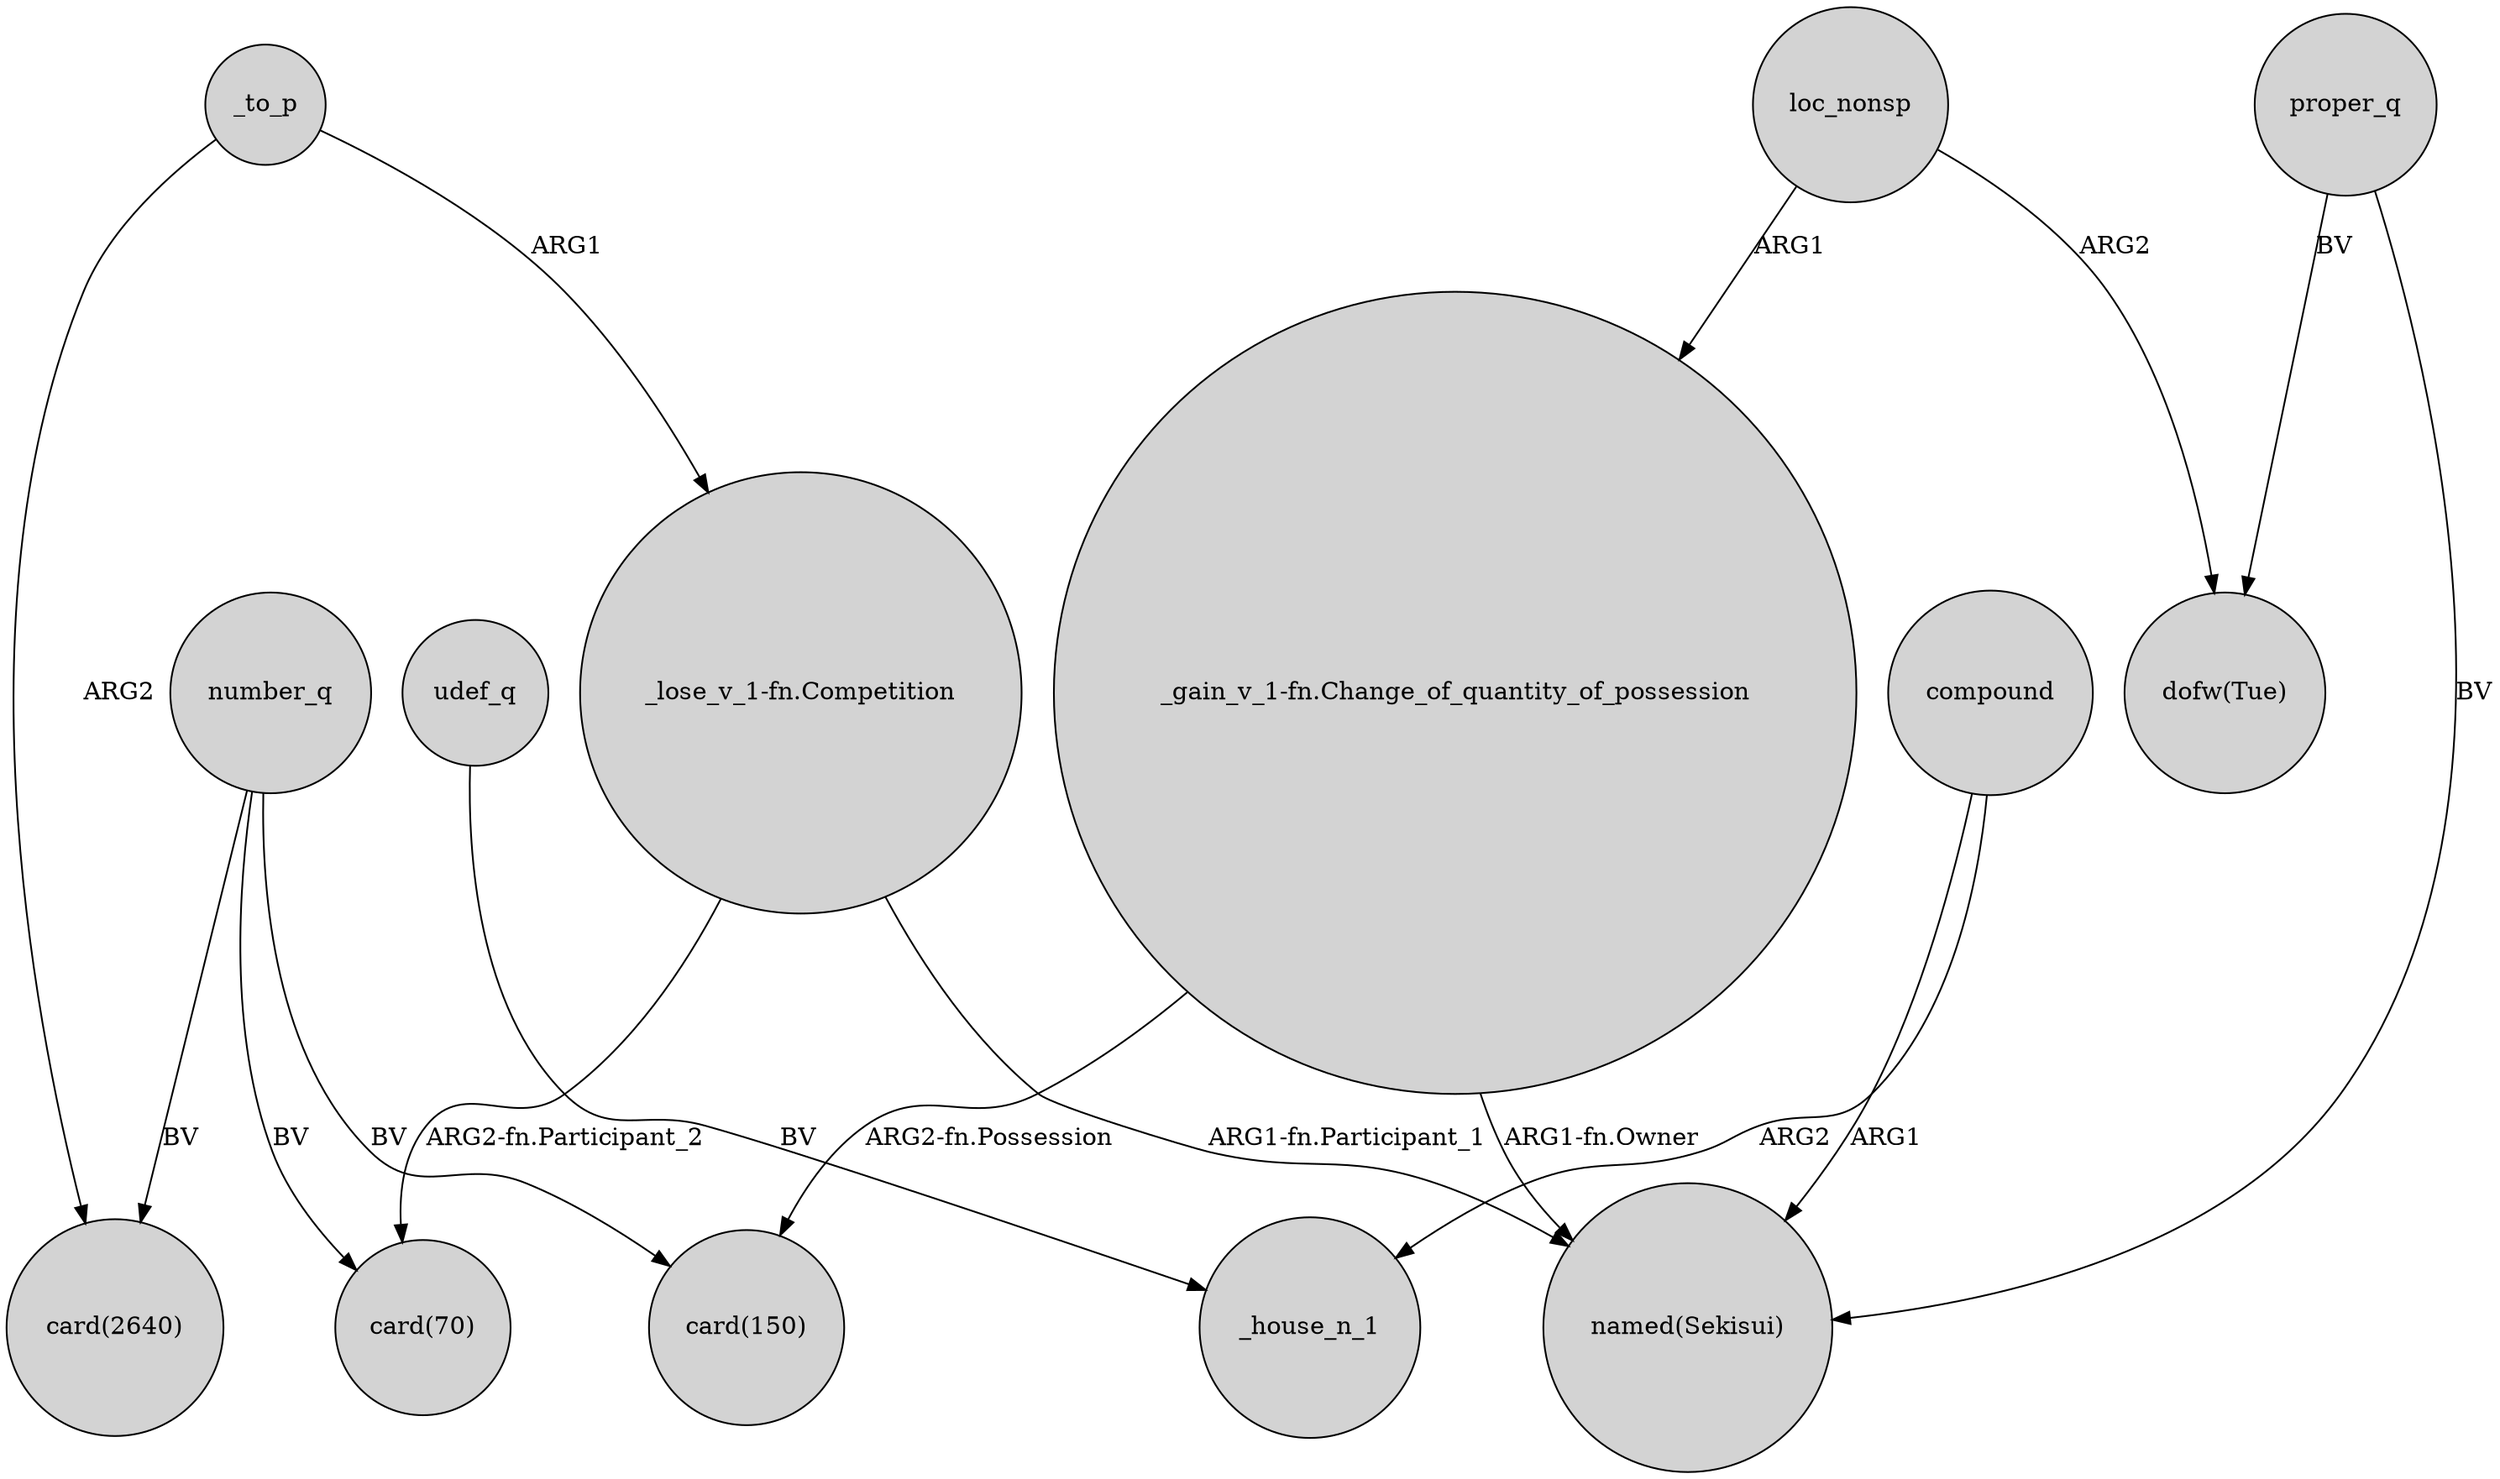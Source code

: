 digraph {
	node [shape=circle style=filled]
	"_gain_v_1-fn.Change_of_quantity_of_possession" -> "named(Sekisui)" [label="ARG1-fn.Owner"]
	"_lose_v_1-fn.Competition" -> "named(Sekisui)" [label="ARG1-fn.Participant_1"]
	"_lose_v_1-fn.Competition" -> "card(70)" [label="ARG2-fn.Participant_2"]
	loc_nonsp -> "_gain_v_1-fn.Change_of_quantity_of_possession" [label=ARG1]
	loc_nonsp -> "dofw(Tue)" [label=ARG2]
	number_q -> "card(2640)" [label=BV]
	udef_q -> _house_n_1 [label=BV]
	compound -> _house_n_1 [label=ARG2]
	compound -> "named(Sekisui)" [label=ARG1]
	proper_q -> "named(Sekisui)" [label=BV]
	"_gain_v_1-fn.Change_of_quantity_of_possession" -> "card(150)" [label="ARG2-fn.Possession"]
	number_q -> "card(70)" [label=BV]
	_to_p -> "_lose_v_1-fn.Competition" [label=ARG1]
	number_q -> "card(150)" [label=BV]
	proper_q -> "dofw(Tue)" [label=BV]
	_to_p -> "card(2640)" [label=ARG2]
}
